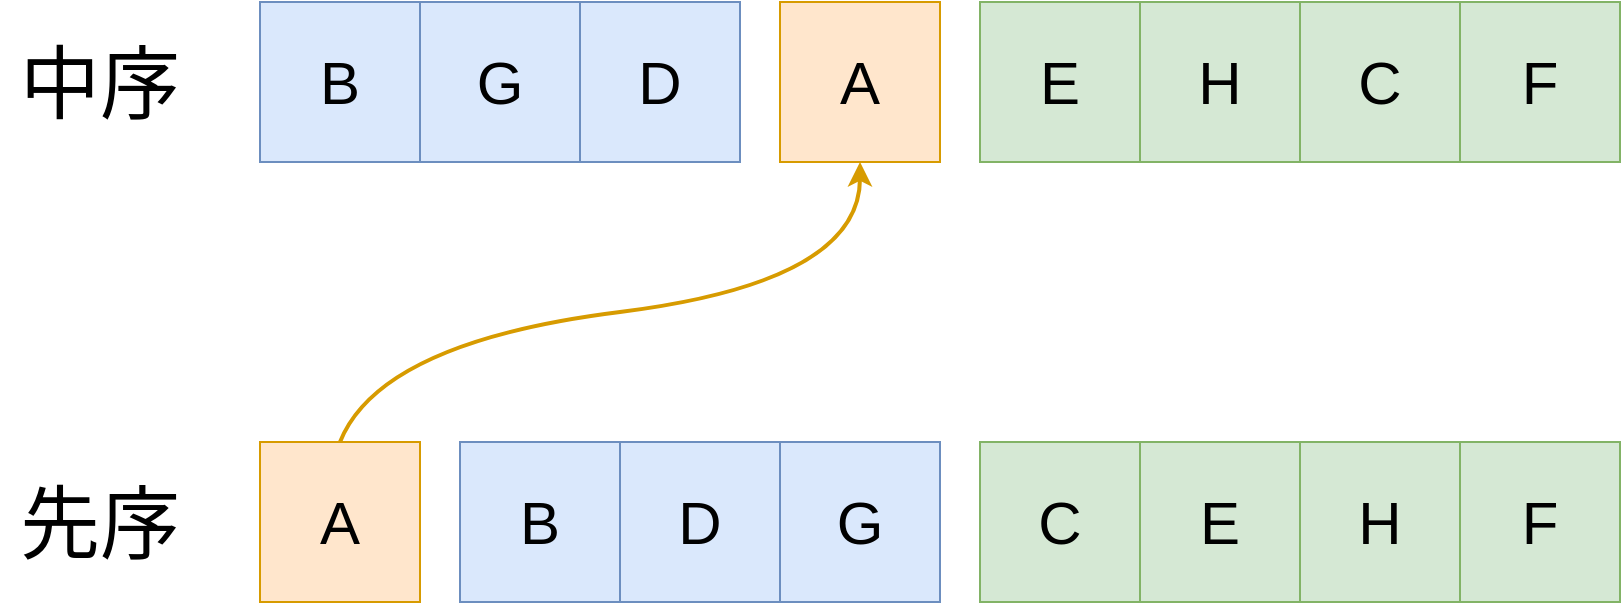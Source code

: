 <mxfile version="12.2.2" type="device" pages="1"><diagram id="766wp6CG-G5DZ9oVqUAR" name="第 1 页"><mxGraphModel dx="1483" dy="901" grid="1" gridSize="10" guides="1" tooltips="1" connect="1" arrows="1" fold="1" page="1" pageScale="1" pageWidth="4681" pageHeight="3300" math="0" shadow="0"><root><mxCell id="0"/><mxCell id="1" parent="0"/><mxCell id="-4NmAj9jgRZs3Oarjsyd-1" value="B" style="whiteSpace=wrap;html=1;aspect=fixed;fontSize=30;fillColor=#dae8fc;strokeColor=#6c8ebf;" vertex="1" parent="1"><mxGeometry x="1260" y="870" width="80" height="80" as="geometry"/></mxCell><mxCell id="-4NmAj9jgRZs3Oarjsyd-2" value="G" style="whiteSpace=wrap;html=1;aspect=fixed;fontSize=30;fillColor=#dae8fc;strokeColor=#6c8ebf;" vertex="1" parent="1"><mxGeometry x="1340" y="870" width="80" height="80" as="geometry"/></mxCell><mxCell id="-4NmAj9jgRZs3Oarjsyd-3" value="D" style="whiteSpace=wrap;html=1;aspect=fixed;fontSize=30;fillColor=#dae8fc;strokeColor=#6c8ebf;" vertex="1" parent="1"><mxGeometry x="1420" y="870" width="80" height="80" as="geometry"/></mxCell><mxCell id="-4NmAj9jgRZs3Oarjsyd-4" value="A" style="whiteSpace=wrap;html=1;aspect=fixed;fontSize=30;fillColor=#ffe6cc;strokeColor=#d79b00;" vertex="1" parent="1"><mxGeometry x="1520" y="870" width="80" height="80" as="geometry"/></mxCell><mxCell id="-4NmAj9jgRZs3Oarjsyd-5" value="E" style="whiteSpace=wrap;html=1;aspect=fixed;fontSize=30;fillColor=#d5e8d4;strokeColor=#82b366;" vertex="1" parent="1"><mxGeometry x="1620" y="870" width="80" height="80" as="geometry"/></mxCell><mxCell id="-4NmAj9jgRZs3Oarjsyd-6" value="H" style="whiteSpace=wrap;html=1;aspect=fixed;fontSize=30;fillColor=#d5e8d4;strokeColor=#82b366;" vertex="1" parent="1"><mxGeometry x="1700" y="870" width="80" height="80" as="geometry"/></mxCell><mxCell id="-4NmAj9jgRZs3Oarjsyd-7" value="C" style="whiteSpace=wrap;html=1;aspect=fixed;fontSize=30;fillColor=#d5e8d4;strokeColor=#82b366;" vertex="1" parent="1"><mxGeometry x="1780" y="870" width="80" height="80" as="geometry"/></mxCell><mxCell id="-4NmAj9jgRZs3Oarjsyd-8" value="F" style="whiteSpace=wrap;html=1;aspect=fixed;fontSize=30;fillColor=#d5e8d4;strokeColor=#82b366;" vertex="1" parent="1"><mxGeometry x="1860" y="870" width="80" height="80" as="geometry"/></mxCell><mxCell id="-4NmAj9jgRZs3Oarjsyd-9" value="A" style="whiteSpace=wrap;html=1;aspect=fixed;fontSize=30;fillColor=#ffe6cc;strokeColor=#d79b00;" vertex="1" parent="1"><mxGeometry x="1260" y="1090" width="80" height="80" as="geometry"/></mxCell><mxCell id="-4NmAj9jgRZs3Oarjsyd-10" value="B" style="whiteSpace=wrap;html=1;aspect=fixed;fontSize=30;fillColor=#dae8fc;strokeColor=#6c8ebf;" vertex="1" parent="1"><mxGeometry x="1360" y="1090" width="80" height="80" as="geometry"/></mxCell><mxCell id="-4NmAj9jgRZs3Oarjsyd-11" value="D" style="whiteSpace=wrap;html=1;aspect=fixed;fontSize=30;fillColor=#dae8fc;strokeColor=#6c8ebf;" vertex="1" parent="1"><mxGeometry x="1440" y="1090" width="80" height="80" as="geometry"/></mxCell><mxCell id="-4NmAj9jgRZs3Oarjsyd-12" value="G" style="whiteSpace=wrap;html=1;aspect=fixed;fontSize=30;fillColor=#dae8fc;strokeColor=#6c8ebf;" vertex="1" parent="1"><mxGeometry x="1520" y="1090" width="80" height="80" as="geometry"/></mxCell><mxCell id="-4NmAj9jgRZs3Oarjsyd-13" value="C" style="whiteSpace=wrap;html=1;aspect=fixed;fontSize=30;fillColor=#d5e8d4;strokeColor=#82b366;" vertex="1" parent="1"><mxGeometry x="1620" y="1090" width="80" height="80" as="geometry"/></mxCell><mxCell id="-4NmAj9jgRZs3Oarjsyd-14" value="E" style="whiteSpace=wrap;html=1;aspect=fixed;fontSize=30;fillColor=#d5e8d4;strokeColor=#82b366;" vertex="1" parent="1"><mxGeometry x="1700" y="1090" width="80" height="80" as="geometry"/></mxCell><mxCell id="-4NmAj9jgRZs3Oarjsyd-15" value="H" style="whiteSpace=wrap;html=1;aspect=fixed;fontSize=30;fillColor=#d5e8d4;strokeColor=#82b366;" vertex="1" parent="1"><mxGeometry x="1780" y="1090" width="80" height="80" as="geometry"/></mxCell><mxCell id="-4NmAj9jgRZs3Oarjsyd-16" value="F" style="whiteSpace=wrap;html=1;aspect=fixed;fontSize=30;fillColor=#d5e8d4;strokeColor=#82b366;" vertex="1" parent="1"><mxGeometry x="1860" y="1090" width="80" height="80" as="geometry"/></mxCell><mxCell id="-4NmAj9jgRZs3Oarjsyd-17" value="中序" style="text;html=1;strokeColor=none;fillColor=none;align=center;verticalAlign=middle;whiteSpace=wrap;rounded=0;fontSize=40;" vertex="1" parent="1"><mxGeometry x="1130" y="880" width="100" height="60" as="geometry"/></mxCell><mxCell id="-4NmAj9jgRZs3Oarjsyd-18" value="先序" style="text;html=1;strokeColor=none;fillColor=none;align=center;verticalAlign=middle;whiteSpace=wrap;rounded=0;fontSize=40;" vertex="1" parent="1"><mxGeometry x="1130" y="1100" width="100" height="60" as="geometry"/></mxCell><mxCell id="-4NmAj9jgRZs3Oarjsyd-21" value="" style="endArrow=classic;html=1;fontSize=30;exitX=0.5;exitY=0;exitDx=0;exitDy=0;entryX=0.5;entryY=1;entryDx=0;entryDy=0;curved=1;strokeWidth=2;fillColor=#ffe6cc;strokeColor=#d79b00;" edge="1" parent="1" source="-4NmAj9jgRZs3Oarjsyd-9" target="-4NmAj9jgRZs3Oarjsyd-4"><mxGeometry width="50" height="50" relative="1" as="geometry"><mxPoint x="1130" y="1240" as="sourcePoint"/><mxPoint x="1560" y="950" as="targetPoint"/><Array as="points"><mxPoint x="1320" y="1040"/><mxPoint x="1560" y="1010"/></Array></mxGeometry></mxCell></root></mxGraphModel></diagram></mxfile>